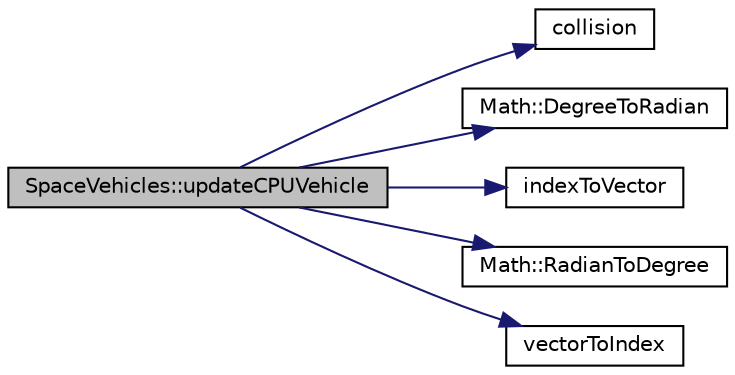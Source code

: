 digraph "SpaceVehicles::updateCPUVehicle"
{
  bgcolor="transparent";
  edge [fontname="Helvetica",fontsize="10",labelfontname="Helvetica",labelfontsize="10"];
  node [fontname="Helvetica",fontsize="10",shape=record];
  rankdir="LR";
  Node1 [label="SpaceVehicles::updateCPUVehicle",height=0.2,width=0.4,color="black", fillcolor="grey75", style="filled", fontcolor="black"];
  Node1 -> Node2 [color="midnightblue",fontsize="10",style="solid",fontname="Helvetica"];
  Node2 [label="collision",height=0.2,width=0.4,color="black",URL="$Collision_8cpp.html#a4b9eee107300119860880f48b79da32f"];
  Node1 -> Node3 [color="midnightblue",fontsize="10",style="solid",fontname="Helvetica"];
  Node3 [label="Math::DegreeToRadian",height=0.2,width=0.4,color="black",URL="$namespaceMath.html#ac04b987cc6c574a059e68cb58f58c09a",tooltip="Converts from degrees to radians. "];
  Node1 -> Node4 [color="midnightblue",fontsize="10",style="solid",fontname="Helvetica"];
  Node4 [label="indexToVector",height=0.2,width=0.4,color="black",URL="$Map_8cpp.html#ae7b0fce8d732defec7b9ae019af73a00"];
  Node1 -> Node5 [color="midnightblue",fontsize="10",style="solid",fontname="Helvetica"];
  Node5 [label="Math::RadianToDegree",height=0.2,width=0.4,color="black",URL="$namespaceMath.html#a1a1d364c850f9d66fda85cf71598bbe5",tooltip="Converts from radians to degrees. "];
  Node1 -> Node6 [color="midnightblue",fontsize="10",style="solid",fontname="Helvetica"];
  Node6 [label="vectorToIndex",height=0.2,width=0.4,color="black",URL="$Map_8cpp.html#abb21e73deb56ceccf5d5908e806df63e"];
}
